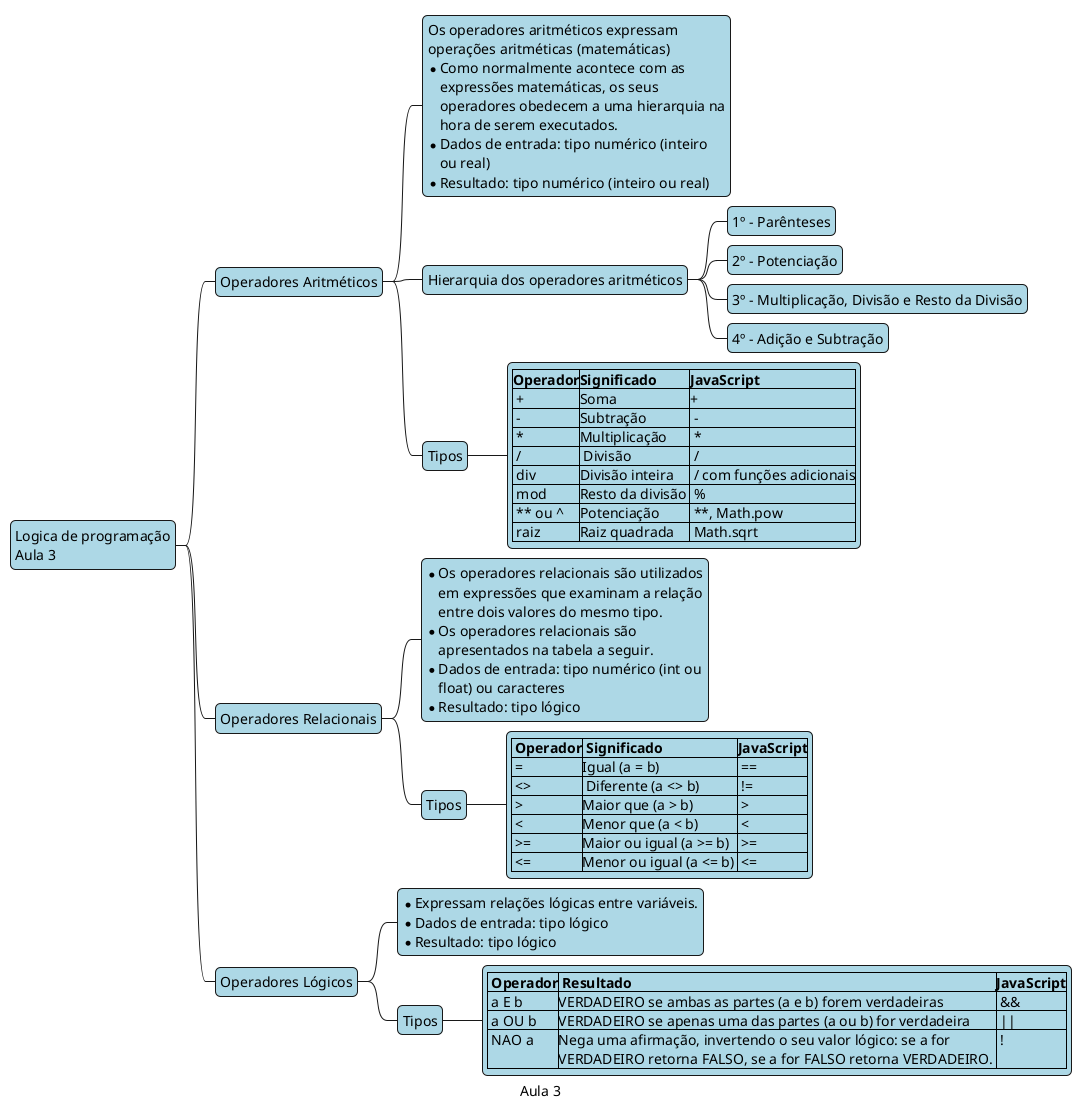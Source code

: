 @startuml
@startmindmap
skinparam defaultFontName MV BOli

caption Aula 3

<style>
node {
    Padding 5
    Margin 5
    HorizontalAlignment left
    LineThickness 1.0
    BackgroundColor LightBlue
    RoundCorner 10
    MaximumWidth 300
}

</style>
*:Logica de programação 
Aula 3;
** Operadores Aritméticos
***:Os operadores aritméticos expressam operações aritméticas (matemáticas)
* Como normalmente acontece com as expressões matemáticas, os seus operadores obedecem a uma hierarquia na hora de serem executados.
* Dados de entrada: tipo numérico (inteiro ou real)
* Resultado: tipo numérico (inteiro ou real);

*** Hierarquia dos operadores aritméticos
**** 1º - Parênteses
**** 2º - Potenciação
**** 3º - Multiplicação, Divisão e Resto da Divisão
**** 4º - Adição e Subtração

*** Tipos
****:|=Operador|=Significado|=JavaScript|
| + |Soma |+|
| - |Subtração| -|
| * |Multiplicação| *|
| / | Divisão | / |
| div |Divisão inteira| / com funções adicionais|
| mod |Resto da divisão | %|
| ** ou ^ |Potenciação | **, Math.pow|
| raiz |Raiz quadrada | Math.sqrt|;
** Operadores Relacionais
***:* Os operadores relacionais são utilizados em expressões que examinam a relação entre dois valores do mesmo tipo.
* Os operadores relacionais são apresentados na tabela a seguir.
* Dados de entrada: tipo numérico (int ou float) ou caracteres
* Resultado: tipo lógico;
*** Tipos
****:|= Operador|= Significado|=JavaScript|
| = |Igual (a = b) | ==|
| <>| Diferente (a <> b) | !=|
| > |Maior que (a > b)| >|
| < |Menor que (a < b) | <|
| >= |Maior ou igual (a >= b) | >=|
| <= |Menor ou igual (a <= b) | <=|;
** Operadores Lógicos
***:* Expressam relações lógicas entre variáveis.
* Dados de entrada: tipo lógico
* Resultado: tipo lógico;
*** Tipos
****:|= Operador|= Resultado|=JavaScript|
| a E b |VERDADEIRO se ambas as partes (a e b) forem verdadeiras | &&|
| a OU b |VERDADEIRO se apenas uma das partes (a ou b) for verdadeira | \|\| |
| NAO a |Nega uma afirmação, invertendo o seu valor lógico: se a for\nVERDADEIRO retorna FALSO, se a for FALSO retorna VERDADEIRO. | !|;
@endmindmap
@enduml